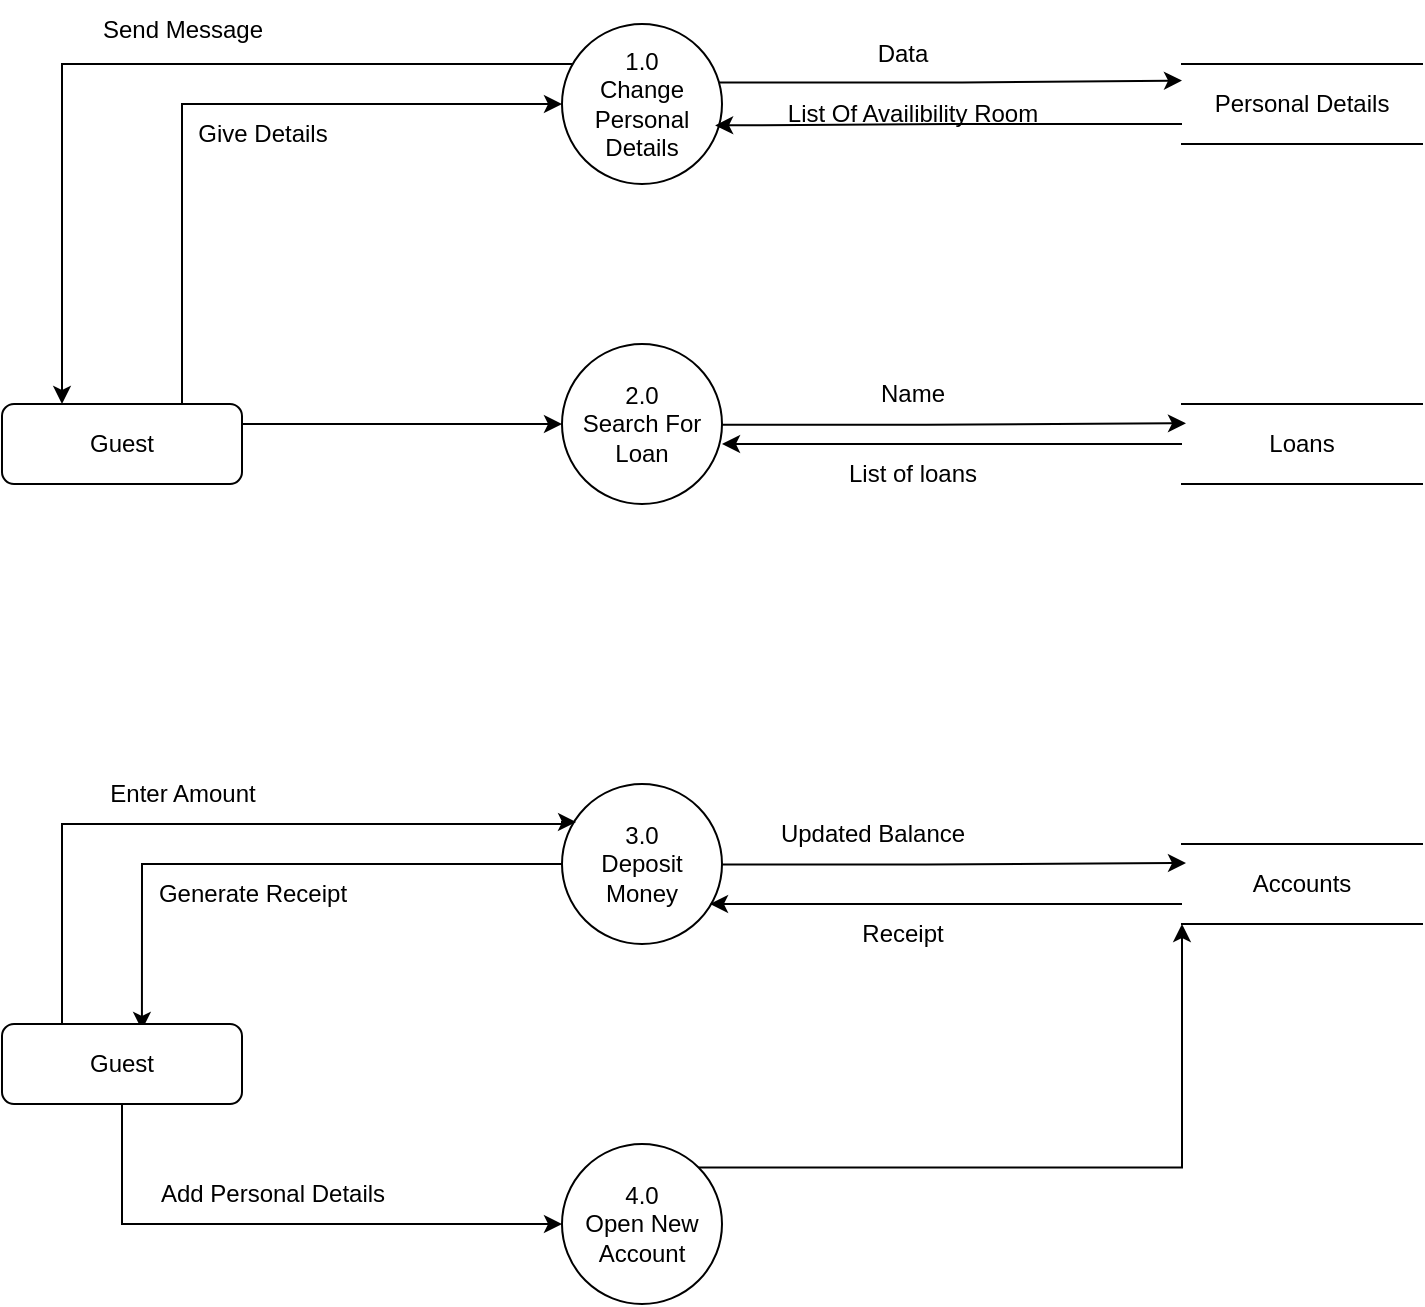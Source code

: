 <mxfile version="21.6.1" type="device">
  <diagram name="Page-1" id="HJkv4PDg9AntdmrzP2a6">
    <mxGraphModel dx="1418" dy="820" grid="1" gridSize="10" guides="1" tooltips="1" connect="1" arrows="1" fold="1" page="1" pageScale="1" pageWidth="850" pageHeight="1100" math="0" shadow="0">
      <root>
        <mxCell id="0" />
        <mxCell id="1" parent="0" />
        <mxCell id="8p8AprC8F_cyoPXTHajn-8" style="edgeStyle=orthogonalEdgeStyle;rounded=0;orthogonalLoop=1;jettySize=auto;html=1;exitX=0.063;exitY=0.25;exitDx=0;exitDy=0;entryX=0.25;entryY=0;entryDx=0;entryDy=0;exitPerimeter=0;" parent="1" source="8p8AprC8F_cyoPXTHajn-1" target="8p8AprC8F_cyoPXTHajn-5" edge="1">
          <mxGeometry relative="1" as="geometry">
            <Array as="points">
              <mxPoint x="120" y="170" />
            </Array>
          </mxGeometry>
        </mxCell>
        <mxCell id="nN-CuRlBqBqfMmWVEbwk-4" style="edgeStyle=orthogonalEdgeStyle;rounded=0;orthogonalLoop=1;jettySize=auto;html=1;exitX=0.973;exitY=0.365;exitDx=0;exitDy=0;exitPerimeter=0;" edge="1" parent="1" source="8p8AprC8F_cyoPXTHajn-1">
          <mxGeometry relative="1" as="geometry">
            <mxPoint x="680" y="178.28" as="targetPoint" />
            <mxPoint x="448.284" y="159.996" as="sourcePoint" />
            <Array as="points">
              <mxPoint x="570" y="179" />
            </Array>
          </mxGeometry>
        </mxCell>
        <mxCell id="8p8AprC8F_cyoPXTHajn-1" value="1.0&lt;br&gt;Change Personal Details" style="ellipse;whiteSpace=wrap;html=1;aspect=fixed;" parent="1" vertex="1">
          <mxGeometry x="370" y="150" width="80" height="80" as="geometry" />
        </mxCell>
        <mxCell id="8p8AprC8F_cyoPXTHajn-2" value="2.0&lt;br style=&quot;border-color: var(--border-color);&quot;&gt;Search For Loan" style="ellipse;whiteSpace=wrap;html=1;aspect=fixed;" parent="1" vertex="1">
          <mxGeometry x="370" y="310" width="80" height="80" as="geometry" />
        </mxCell>
        <mxCell id="nN-CuRlBqBqfMmWVEbwk-18" style="edgeStyle=orthogonalEdgeStyle;rounded=0;orthogonalLoop=1;jettySize=auto;html=1;exitX=0;exitY=0.5;exitDx=0;exitDy=0;entryX=0.583;entryY=0.075;entryDx=0;entryDy=0;entryPerimeter=0;" edge="1" parent="1" source="8p8AprC8F_cyoPXTHajn-3" target="8p8AprC8F_cyoPXTHajn-7">
          <mxGeometry relative="1" as="geometry" />
        </mxCell>
        <mxCell id="8p8AprC8F_cyoPXTHajn-3" value="3.0&lt;br&gt;Deposit Money" style="ellipse;whiteSpace=wrap;html=1;aspect=fixed;" parent="1" vertex="1">
          <mxGeometry x="370" y="530" width="80" height="80" as="geometry" />
        </mxCell>
        <mxCell id="nN-CuRlBqBqfMmWVEbwk-16" style="edgeStyle=orthogonalEdgeStyle;rounded=0;orthogonalLoop=1;jettySize=auto;html=1;exitX=1;exitY=0;exitDx=0;exitDy=0;entryX=0;entryY=1;entryDx=0;entryDy=0;" edge="1" parent="1" source="8p8AprC8F_cyoPXTHajn-4" target="8p8AprC8F_cyoPXTHajn-13">
          <mxGeometry relative="1" as="geometry" />
        </mxCell>
        <mxCell id="8p8AprC8F_cyoPXTHajn-4" value="4.0&lt;br&gt;Open New Account" style="ellipse;whiteSpace=wrap;html=1;aspect=fixed;" parent="1" vertex="1">
          <mxGeometry x="370" y="710" width="80" height="80" as="geometry" />
        </mxCell>
        <mxCell id="8p8AprC8F_cyoPXTHajn-9" style="edgeStyle=orthogonalEdgeStyle;rounded=0;orthogonalLoop=1;jettySize=auto;html=1;exitX=0.75;exitY=0;exitDx=0;exitDy=0;" parent="1" source="8p8AprC8F_cyoPXTHajn-5" edge="1">
          <mxGeometry relative="1" as="geometry">
            <mxPoint x="370" y="190" as="targetPoint" />
            <Array as="points">
              <mxPoint x="180" y="190" />
              <mxPoint x="370" y="190" />
            </Array>
          </mxGeometry>
        </mxCell>
        <mxCell id="8p8AprC8F_cyoPXTHajn-14" style="edgeStyle=orthogonalEdgeStyle;rounded=0;orthogonalLoop=1;jettySize=auto;html=1;exitX=1;exitY=0.25;exitDx=0;exitDy=0;" parent="1" source="8p8AprC8F_cyoPXTHajn-5" edge="1">
          <mxGeometry relative="1" as="geometry">
            <mxPoint x="370" y="350" as="targetPoint" />
          </mxGeometry>
        </mxCell>
        <mxCell id="8p8AprC8F_cyoPXTHajn-5" value="Guest" style="rounded=1;whiteSpace=wrap;html=1;" parent="1" vertex="1">
          <mxGeometry x="90" y="340" width="120" height="40" as="geometry" />
        </mxCell>
        <mxCell id="nN-CuRlBqBqfMmWVEbwk-17" style="edgeStyle=orthogonalEdgeStyle;rounded=0;orthogonalLoop=1;jettySize=auto;html=1;exitX=0.25;exitY=0;exitDx=0;exitDy=0;entryX=0.088;entryY=0.238;entryDx=0;entryDy=0;entryPerimeter=0;" edge="1" parent="1" source="8p8AprC8F_cyoPXTHajn-7" target="8p8AprC8F_cyoPXTHajn-3">
          <mxGeometry relative="1" as="geometry">
            <Array as="points">
              <mxPoint x="120" y="550" />
              <mxPoint x="370" y="550" />
              <mxPoint x="370" y="549" />
            </Array>
          </mxGeometry>
        </mxCell>
        <mxCell id="nN-CuRlBqBqfMmWVEbwk-19" style="edgeStyle=orthogonalEdgeStyle;rounded=0;orthogonalLoop=1;jettySize=auto;html=1;exitX=0.5;exitY=1;exitDx=0;exitDy=0;entryX=0;entryY=0.5;entryDx=0;entryDy=0;" edge="1" parent="1" source="8p8AprC8F_cyoPXTHajn-7" target="8p8AprC8F_cyoPXTHajn-4">
          <mxGeometry relative="1" as="geometry" />
        </mxCell>
        <mxCell id="8p8AprC8F_cyoPXTHajn-7" value="Guest" style="rounded=1;whiteSpace=wrap;html=1;" parent="1" vertex="1">
          <mxGeometry x="90" y="650" width="120" height="40" as="geometry" />
        </mxCell>
        <mxCell id="nN-CuRlBqBqfMmWVEbwk-6" style="edgeStyle=orthogonalEdgeStyle;rounded=0;orthogonalLoop=1;jettySize=auto;html=1;exitX=0;exitY=0.75;exitDx=0;exitDy=0;entryX=0.957;entryY=0.634;entryDx=0;entryDy=0;entryPerimeter=0;" edge="1" parent="1" source="8p8AprC8F_cyoPXTHajn-11" target="8p8AprC8F_cyoPXTHajn-1">
          <mxGeometry relative="1" as="geometry" />
        </mxCell>
        <mxCell id="8p8AprC8F_cyoPXTHajn-11" value="Personal Details" style="shape=partialRectangle;whiteSpace=wrap;html=1;left=0;right=0;fillColor=none;" parent="1" vertex="1">
          <mxGeometry x="680" y="170" width="120" height="40" as="geometry" />
        </mxCell>
        <mxCell id="nN-CuRlBqBqfMmWVEbwk-9" style="edgeStyle=orthogonalEdgeStyle;rounded=0;orthogonalLoop=1;jettySize=auto;html=1;exitX=0;exitY=0.5;exitDx=0;exitDy=0;" edge="1" parent="1" source="8p8AprC8F_cyoPXTHajn-12">
          <mxGeometry relative="1" as="geometry">
            <mxPoint x="450" y="360" as="targetPoint" />
          </mxGeometry>
        </mxCell>
        <mxCell id="8p8AprC8F_cyoPXTHajn-12" value="Loans" style="shape=partialRectangle;whiteSpace=wrap;html=1;left=0;right=0;fillColor=none;" parent="1" vertex="1">
          <mxGeometry x="680" y="340" width="120" height="40" as="geometry" />
        </mxCell>
        <mxCell id="nN-CuRlBqBqfMmWVEbwk-14" style="edgeStyle=orthogonalEdgeStyle;rounded=0;orthogonalLoop=1;jettySize=auto;html=1;exitX=0;exitY=0.75;exitDx=0;exitDy=0;entryX=0.925;entryY=0.75;entryDx=0;entryDy=0;entryPerimeter=0;" edge="1" parent="1" source="8p8AprC8F_cyoPXTHajn-13" target="8p8AprC8F_cyoPXTHajn-3">
          <mxGeometry relative="1" as="geometry" />
        </mxCell>
        <mxCell id="8p8AprC8F_cyoPXTHajn-13" value="Accounts" style="shape=partialRectangle;whiteSpace=wrap;html=1;left=0;right=0;fillColor=none;" parent="1" vertex="1">
          <mxGeometry x="680" y="560" width="120" height="40" as="geometry" />
        </mxCell>
        <mxCell id="nN-CuRlBqBqfMmWVEbwk-1" value="Send Message" style="text;html=1;align=center;verticalAlign=middle;resizable=0;points=[];autosize=1;strokeColor=none;fillColor=none;" vertex="1" parent="1">
          <mxGeometry x="130" y="138" width="100" height="30" as="geometry" />
        </mxCell>
        <mxCell id="nN-CuRlBqBqfMmWVEbwk-2" value="Give Details" style="text;html=1;align=center;verticalAlign=middle;resizable=0;points=[];autosize=1;strokeColor=none;fillColor=none;" vertex="1" parent="1">
          <mxGeometry x="175" y="190" width="90" height="30" as="geometry" />
        </mxCell>
        <mxCell id="nN-CuRlBqBqfMmWVEbwk-5" value="Data" style="text;html=1;align=center;verticalAlign=middle;resizable=0;points=[];autosize=1;strokeColor=none;fillColor=none;" vertex="1" parent="1">
          <mxGeometry x="515" y="150" width="50" height="30" as="geometry" />
        </mxCell>
        <mxCell id="nN-CuRlBqBqfMmWVEbwk-7" value="List Of Availibility Room" style="text;html=1;align=center;verticalAlign=middle;resizable=0;points=[];autosize=1;strokeColor=none;fillColor=none;" vertex="1" parent="1">
          <mxGeometry x="470" y="180" width="150" height="30" as="geometry" />
        </mxCell>
        <mxCell id="nN-CuRlBqBqfMmWVEbwk-8" style="edgeStyle=orthogonalEdgeStyle;rounded=0;orthogonalLoop=1;jettySize=auto;html=1;exitX=0.973;exitY=0.365;exitDx=0;exitDy=0;exitPerimeter=0;" edge="1" parent="1">
          <mxGeometry relative="1" as="geometry">
            <mxPoint x="682" y="349.64" as="targetPoint" />
            <mxPoint x="450" y="350.36" as="sourcePoint" />
            <Array as="points">
              <mxPoint x="552" y="349.36" />
            </Array>
          </mxGeometry>
        </mxCell>
        <mxCell id="nN-CuRlBqBqfMmWVEbwk-11" value="Name" style="text;html=1;align=center;verticalAlign=middle;resizable=0;points=[];autosize=1;strokeColor=none;fillColor=none;" vertex="1" parent="1">
          <mxGeometry x="515" y="320" width="60" height="30" as="geometry" />
        </mxCell>
        <mxCell id="nN-CuRlBqBqfMmWVEbwk-12" value="List of loans" style="text;html=1;align=center;verticalAlign=middle;resizable=0;points=[];autosize=1;strokeColor=none;fillColor=none;" vertex="1" parent="1">
          <mxGeometry x="500" y="360" width="90" height="30" as="geometry" />
        </mxCell>
        <mxCell id="nN-CuRlBqBqfMmWVEbwk-13" style="edgeStyle=orthogonalEdgeStyle;rounded=0;orthogonalLoop=1;jettySize=auto;html=1;exitX=0.973;exitY=0.365;exitDx=0;exitDy=0;exitPerimeter=0;" edge="1" parent="1">
          <mxGeometry relative="1" as="geometry">
            <mxPoint x="682" y="569.5" as="targetPoint" />
            <mxPoint x="450" y="570.22" as="sourcePoint" />
            <Array as="points">
              <mxPoint x="552" y="569.22" />
            </Array>
          </mxGeometry>
        </mxCell>
        <mxCell id="nN-CuRlBqBqfMmWVEbwk-20" value="Enter Amount" style="text;html=1;align=center;verticalAlign=middle;resizable=0;points=[];autosize=1;strokeColor=none;fillColor=none;" vertex="1" parent="1">
          <mxGeometry x="130" y="520" width="100" height="30" as="geometry" />
        </mxCell>
        <mxCell id="nN-CuRlBqBqfMmWVEbwk-21" value="Generate Receipt" style="text;html=1;align=center;verticalAlign=middle;resizable=0;points=[];autosize=1;strokeColor=none;fillColor=none;" vertex="1" parent="1">
          <mxGeometry x="155" y="570" width="120" height="30" as="geometry" />
        </mxCell>
        <mxCell id="nN-CuRlBqBqfMmWVEbwk-22" value="Add Personal Details" style="text;html=1;align=center;verticalAlign=middle;resizable=0;points=[];autosize=1;strokeColor=none;fillColor=none;" vertex="1" parent="1">
          <mxGeometry x="155" y="720" width="140" height="30" as="geometry" />
        </mxCell>
        <mxCell id="nN-CuRlBqBqfMmWVEbwk-23" value="Updated Balance" style="text;html=1;align=center;verticalAlign=middle;resizable=0;points=[];autosize=1;strokeColor=none;fillColor=none;" vertex="1" parent="1">
          <mxGeometry x="465" y="540" width="120" height="30" as="geometry" />
        </mxCell>
        <mxCell id="nN-CuRlBqBqfMmWVEbwk-24" value="Receipt" style="text;html=1;align=center;verticalAlign=middle;resizable=0;points=[];autosize=1;strokeColor=none;fillColor=none;" vertex="1" parent="1">
          <mxGeometry x="510" y="590" width="60" height="30" as="geometry" />
        </mxCell>
      </root>
    </mxGraphModel>
  </diagram>
</mxfile>
